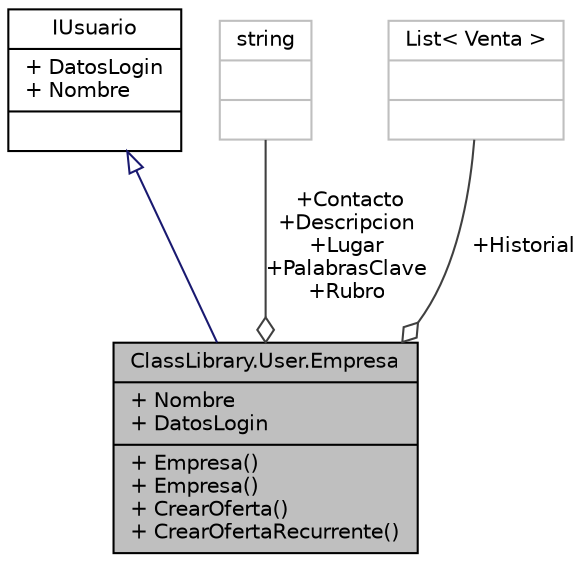 digraph "ClassLibrary.User.Empresa"
{
 // INTERACTIVE_SVG=YES
 // LATEX_PDF_SIZE
  edge [fontname="Helvetica",fontsize="10",labelfontname="Helvetica",labelfontsize="10"];
  node [fontname="Helvetica",fontsize="10",shape=record];
  Node1 [label="{ClassLibrary.User.Empresa\n|+ Nombre\l+ DatosLogin\l|+ Empresa()\l+ Empresa()\l+ CrearOferta()\l+ CrearOfertaRecurrente()\l}",height=0.2,width=0.4,color="black", fillcolor="grey75", style="filled", fontcolor="black",tooltip="Clase representativa de las empresas registradas y su información competente."];
  Node2 -> Node1 [dir="back",color="midnightblue",fontsize="10",style="solid",arrowtail="onormal",fontname="Helvetica"];
  Node2 [label="{IUsuario\n|+ DatosLogin\l+ Nombre\l|}",height=0.2,width=0.4,color="black", fillcolor="white", style="filled",URL="$interfaceClassLibrary_1_1User_1_1IUsuario.html",tooltip="Interfaz que engloba tanto empresas como emprendimientos."];
  Node3 -> Node1 [color="grey25",fontsize="10",style="solid",label=" +Contacto\n+Descripcion\n+Lugar\n+PalabrasClave\n+Rubro" ,arrowhead="odiamond",fontname="Helvetica"];
  Node3 [label="{string\n||}",height=0.2,width=0.4,color="grey75", fillcolor="white", style="filled",tooltip=" "];
  Node4 -> Node1 [color="grey25",fontsize="10",style="solid",label=" +Historial" ,arrowhead="odiamond",fontname="Helvetica"];
  Node4 [label="{List\< Venta \>\n||}",height=0.2,width=0.4,color="grey75", fillcolor="white", style="filled",tooltip=" "];
}
